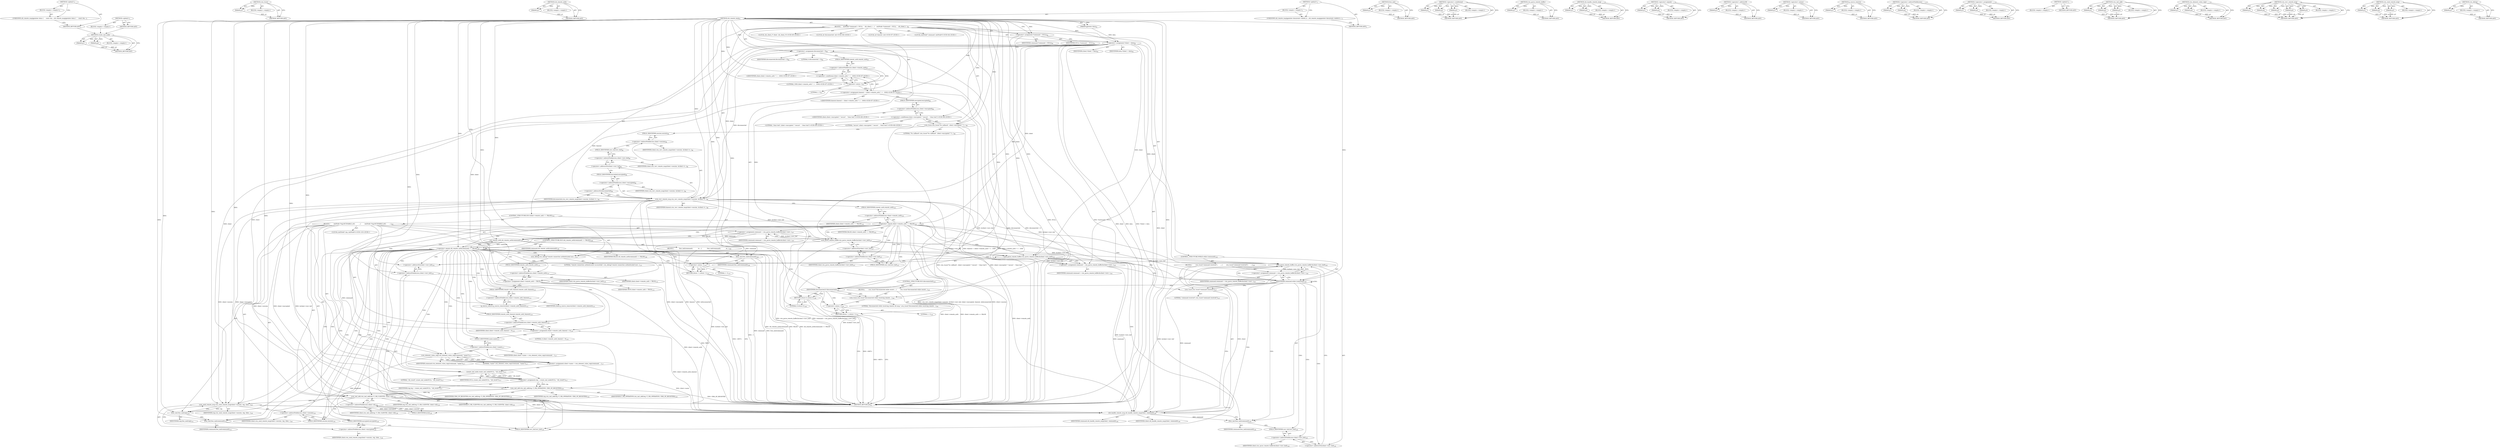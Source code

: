 digraph "crm_debug" {
vulnerable_6 [label=<(METHOD,&lt;global&gt;)<SUB>1</SUB>>];
vulnerable_7 [label=<(BLOCK,&lt;empty&gt;,&lt;empty&gt;)<SUB>1</SUB>>];
vulnerable_8 [label=<(UNKNOWN,cib_remote_msg(gpointer data)
 {
     const cha...,cib_remote_msg(gpointer data)
 {
     const cha...)<SUB>1</SUB>>];
vulnerable_9 [label=<(METHOD_RETURN,ANY)<SUB>1</SUB>>];
vulnerable_14 [label=<(METHOD,&lt;global&gt;)<SUB>1</SUB>>];
vulnerable_15 [label=<(BLOCK,&lt;empty&gt;,&lt;empty&gt;)>];
vulnerable_16 [label=<(METHOD_RETURN,ANY)>];
fixed_267 [label=<(METHOD,create_xml_node)>];
fixed_268 [label=<(PARAM,p1)>];
fixed_269 [label=<(PARAM,p2)>];
fixed_270 [label=<(BLOCK,&lt;empty&gt;,&lt;empty&gt;)>];
fixed_271 [label=<(METHOD_RETURN,ANY)>];
fixed_221 [label=<(METHOD,crm_trace)>];
fixed_222 [label=<(PARAM,p1)>];
fixed_223 [label=<(BLOCK,&lt;empty&gt;,&lt;empty&gt;)>];
fixed_224 [label=<(METHOD_RETURN,ANY)>];
fixed_246 [label=<(METHOD,cib_remote_auth)>];
fixed_247 [label=<(PARAM,p1)>];
fixed_248 [label=<(BLOCK,&lt;empty&gt;,&lt;empty&gt;)>];
fixed_249 [label=<(METHOD_RETURN,ANY)>];
fixed_6 [label=<(METHOD,&lt;global&gt;)<SUB>1</SUB>>];
fixed_7 [label=<(BLOCK,&lt;empty&gt;,&lt;empty&gt;)<SUB>1</SUB>>];
fixed_8 [label=<(UNKNOWN,cib_remote_msg(gpointer data)
static void
cib_h...,cib_remote_msg(gpointer data)
static void
cib_h...)<SUB>1</SUB>>];
fixed_9 [label=<(METHOD,cib_remote_msg)<SUB>61</SUB>>];
fixed_10 [label=<(PARAM,gpointer data)<SUB>62</SUB>>];
fixed_11 [label=<(BLOCK,{
    xmlNode *command = NULL;
    cib_client_t...,{
    xmlNode *command = NULL;
    cib_client_t...)<SUB>63</SUB>>];
fixed_12 [label="<(LOCAL,xmlNode* command: xmlNode*)<SUB>64</SUB>>"];
fixed_13 [label=<(&lt;operator&gt;.assignment,*command = NULL)<SUB>64</SUB>>];
fixed_14 [label=<(IDENTIFIER,command,*command = NULL)<SUB>64</SUB>>];
fixed_15 [label=<(IDENTIFIER,NULL,*command = NULL)<SUB>64</SUB>>];
fixed_16 [label="<(LOCAL,cib_client_t* client: cib_client_t*)<SUB>65</SUB>>"];
fixed_17 [label=<(&lt;operator&gt;.assignment,*client = data)<SUB>65</SUB>>];
fixed_18 [label=<(IDENTIFIER,client,*client = data)<SUB>65</SUB>>];
fixed_19 [label=<(IDENTIFIER,data,*client = data)<SUB>65</SUB>>];
fixed_20 [label="<(LOCAL,int disconnected: int)<SUB>66</SUB>>"];
fixed_21 [label=<(&lt;operator&gt;.assignment,disconnected = 0)<SUB>66</SUB>>];
fixed_22 [label=<(IDENTIFIER,disconnected,disconnected = 0)<SUB>66</SUB>>];
fixed_23 [label=<(LITERAL,0,disconnected = 0)<SUB>66</SUB>>];
fixed_24 [label="<(LOCAL,int timeout: int)<SUB>67</SUB>>"];
fixed_25 [label="<(&lt;operator&gt;.assignment,timeout = client-&gt;remote_auth ? -1 : 1000)<SUB>67</SUB>>"];
fixed_26 [label="<(IDENTIFIER,timeout,timeout = client-&gt;remote_auth ? -1 : 1000)<SUB>67</SUB>>"];
fixed_27 [label="<(&lt;operator&gt;.conditional,client-&gt;remote_auth ? -1 : 1000)<SUB>67</SUB>>"];
fixed_28 [label=<(&lt;operator&gt;.indirectFieldAccess,client-&gt;remote_auth)<SUB>67</SUB>>];
fixed_29 [label="<(IDENTIFIER,client,client-&gt;remote_auth ? -1 : 1000)<SUB>67</SUB>>"];
fixed_30 [label=<(FIELD_IDENTIFIER,remote_auth,remote_auth)<SUB>67</SUB>>];
fixed_31 [label=<(&lt;operator&gt;.minus,-1)<SUB>67</SUB>>];
fixed_32 [label=<(LITERAL,1,-1)<SUB>67</SUB>>];
fixed_33 [label="<(LITERAL,1000,client-&gt;remote_auth ? -1 : 1000)<SUB>67</SUB>>"];
fixed_34 [label=<(crm_trace,crm_trace(&quot;%s callback&quot;, client-&gt;encrypted ? &quot;s...)<SUB>69</SUB>>];
fixed_35 [label=<(LITERAL,&quot;%s callback&quot;,crm_trace(&quot;%s callback&quot;, client-&gt;encrypted ? &quot;s...)<SUB>69</SUB>>];
fixed_36 [label="<(&lt;operator&gt;.conditional,client-&gt;encrypted ? &quot;secure&quot; : &quot;clear-text&quot;)<SUB>69</SUB>>"];
fixed_37 [label=<(&lt;operator&gt;.indirectFieldAccess,client-&gt;encrypted)<SUB>69</SUB>>];
fixed_38 [label="<(IDENTIFIER,client,client-&gt;encrypted ? &quot;secure&quot; : &quot;clear-text&quot;)<SUB>69</SUB>>"];
fixed_39 [label=<(FIELD_IDENTIFIER,encrypted,encrypted)<SUB>69</SUB>>];
fixed_40 [label="<(LITERAL,&quot;secure&quot;,client-&gt;encrypted ? &quot;secure&quot; : &quot;clear-text&quot;)<SUB>69</SUB>>"];
fixed_41 [label="<(LITERAL,&quot;clear-text&quot;,client-&gt;encrypted ? &quot;secure&quot; : &quot;clear-text&quot;)<SUB>69</SUB>>"];
fixed_42 [label=<(crm_recv_remote_msg,crm_recv_remote_msg(client-&gt;session, &amp;client-&gt;r...)<SUB>99</SUB>>];
fixed_43 [label=<(&lt;operator&gt;.indirectFieldAccess,client-&gt;session)<SUB>99</SUB>>];
fixed_44 [label=<(IDENTIFIER,client,crm_recv_remote_msg(client-&gt;session, &amp;client-&gt;r...)<SUB>99</SUB>>];
fixed_45 [label=<(FIELD_IDENTIFIER,session,session)<SUB>99</SUB>>];
fixed_46 [label=<(&lt;operator&gt;.addressOf,&amp;client-&gt;recv_buf)<SUB>99</SUB>>];
fixed_47 [label=<(&lt;operator&gt;.indirectFieldAccess,client-&gt;recv_buf)<SUB>99</SUB>>];
fixed_48 [label=<(IDENTIFIER,client,crm_recv_remote_msg(client-&gt;session, &amp;client-&gt;r...)<SUB>99</SUB>>];
fixed_49 [label=<(FIELD_IDENTIFIER,recv_buf,recv_buf)<SUB>99</SUB>>];
fixed_50 [label=<(&lt;operator&gt;.indirectFieldAccess,client-&gt;encrypted)<SUB>99</SUB>>];
fixed_51 [label=<(IDENTIFIER,client,crm_recv_remote_msg(client-&gt;session, &amp;client-&gt;r...)<SUB>99</SUB>>];
fixed_52 [label=<(FIELD_IDENTIFIER,encrypted,encrypted)<SUB>99</SUB>>];
fixed_53 [label=<(IDENTIFIER,timeout,crm_recv_remote_msg(client-&gt;session, &amp;client-&gt;r...)<SUB>99</SUB>>];
fixed_54 [label=<(&lt;operator&gt;.addressOf,&amp;disconnected)<SUB>99</SUB>>];
fixed_55 [label=<(IDENTIFIER,disconnected,crm_recv_remote_msg(client-&gt;session, &amp;client-&gt;r...)<SUB>99</SUB>>];
fixed_56 [label=<(CONTROL_STRUCTURE,IF,if (client-&gt;remote_auth == FALSE))<SUB>102</SUB>>];
fixed_57 [label=<(&lt;operator&gt;.equals,client-&gt;remote_auth == FALSE)<SUB>102</SUB>>];
fixed_58 [label=<(&lt;operator&gt;.indirectFieldAccess,client-&gt;remote_auth)<SUB>102</SUB>>];
fixed_59 [label=<(IDENTIFIER,client,client-&gt;remote_auth == FALSE)<SUB>102</SUB>>];
fixed_60 [label=<(FIELD_IDENTIFIER,remote_auth,remote_auth)<SUB>102</SUB>>];
fixed_61 [label=<(IDENTIFIER,FALSE,client-&gt;remote_auth == FALSE)<SUB>102</SUB>>];
fixed_62 [label=<(BLOCK,{
        xmlNode *reg;
#if ENABLE_ACL
        ...,{
        xmlNode *reg;
#if ENABLE_ACL
        ...)<SUB>102</SUB>>];
fixed_63 [label="<(LOCAL,xmlNode* reg: xmlNode*)<SUB>103</SUB>>"];
fixed_64 [label=<(&lt;operator&gt;.assignment,command = crm_parse_remote_buffer(&amp;client-&gt;recv...)<SUB>107</SUB>>];
fixed_65 [label=<(IDENTIFIER,command,command = crm_parse_remote_buffer(&amp;client-&gt;recv...)<SUB>107</SUB>>];
fixed_66 [label=<(crm_parse_remote_buffer,crm_parse_remote_buffer(&amp;client-&gt;recv_buf))<SUB>107</SUB>>];
fixed_67 [label=<(&lt;operator&gt;.addressOf,&amp;client-&gt;recv_buf)<SUB>107</SUB>>];
fixed_68 [label=<(&lt;operator&gt;.indirectFieldAccess,client-&gt;recv_buf)<SUB>107</SUB>>];
fixed_69 [label=<(IDENTIFIER,client,crm_parse_remote_buffer(&amp;client-&gt;recv_buf))<SUB>107</SUB>>];
fixed_70 [label=<(FIELD_IDENTIFIER,recv_buf,recv_buf)<SUB>107</SUB>>];
fixed_71 [label=<(CONTROL_STRUCTURE,IF,if (cib_remote_auth(command) == FALSE))<SUB>108</SUB>>];
fixed_72 [label=<(&lt;operator&gt;.equals,cib_remote_auth(command) == FALSE)<SUB>108</SUB>>];
fixed_73 [label=<(cib_remote_auth,cib_remote_auth(command))<SUB>108</SUB>>];
fixed_74 [label=<(IDENTIFIER,command,cib_remote_auth(command))<SUB>108</SUB>>];
fixed_75 [label=<(IDENTIFIER,FALSE,cib_remote_auth(command) == FALSE)<SUB>108</SUB>>];
fixed_76 [label=<(BLOCK,{
            free_xml(command);
            re...,{
            free_xml(command);
            re...)<SUB>108</SUB>>];
fixed_77 [label=<(free_xml,free_xml(command))<SUB>109</SUB>>];
fixed_78 [label=<(IDENTIFIER,command,free_xml(command))<SUB>109</SUB>>];
fixed_79 [label=<(RETURN,return -1;,return -1;)<SUB>110</SUB>>];
fixed_80 [label=<(&lt;operator&gt;.minus,-1)<SUB>110</SUB>>];
fixed_81 [label=<(LITERAL,1,-1)<SUB>110</SUB>>];
fixed_82 [label=<(crm_debug,crm_debug(&quot;remote connection authenticated succ...)<SUB>113</SUB>>];
fixed_83 [label=<(LITERAL,&quot;remote connection authenticated successfully&quot;,crm_debug(&quot;remote connection authenticated succ...)<SUB>113</SUB>>];
fixed_84 [label=<(&lt;operator&gt;.assignment,client-&gt;remote_auth = TRUE)<SUB>114</SUB>>];
fixed_85 [label=<(&lt;operator&gt;.indirectFieldAccess,client-&gt;remote_auth)<SUB>114</SUB>>];
fixed_86 [label=<(IDENTIFIER,client,client-&gt;remote_auth = TRUE)<SUB>114</SUB>>];
fixed_87 [label=<(FIELD_IDENTIFIER,remote_auth,remote_auth)<SUB>114</SUB>>];
fixed_88 [label=<(IDENTIFIER,TRUE,client-&gt;remote_auth = TRUE)<SUB>114</SUB>>];
fixed_89 [label=<(g_source_remove,g_source_remove(client-&gt;remote_auth_timeout))<SUB>115</SUB>>];
fixed_90 [label=<(&lt;operator&gt;.indirectFieldAccess,client-&gt;remote_auth_timeout)<SUB>115</SUB>>];
fixed_91 [label=<(IDENTIFIER,client,g_source_remove(client-&gt;remote_auth_timeout))<SUB>115</SUB>>];
fixed_92 [label=<(FIELD_IDENTIFIER,remote_auth_timeout,remote_auth_timeout)<SUB>115</SUB>>];
fixed_93 [label=<(&lt;operator&gt;.assignment,client-&gt;remote_auth_timeout = 0)<SUB>116</SUB>>];
fixed_94 [label=<(&lt;operator&gt;.indirectFieldAccess,client-&gt;remote_auth_timeout)<SUB>116</SUB>>];
fixed_95 [label=<(IDENTIFIER,client,client-&gt;remote_auth_timeout = 0)<SUB>116</SUB>>];
fixed_96 [label=<(FIELD_IDENTIFIER,remote_auth_timeout,remote_auth_timeout)<SUB>116</SUB>>];
fixed_97 [label=<(LITERAL,0,client-&gt;remote_auth_timeout = 0)<SUB>116</SUB>>];
fixed_98 [label=<(&lt;operator&gt;.assignment,client-&gt;name = crm_element_value_copy(command, ...)<SUB>117</SUB>>];
fixed_99 [label=<(&lt;operator&gt;.indirectFieldAccess,client-&gt;name)<SUB>117</SUB>>];
fixed_100 [label=<(IDENTIFIER,client,client-&gt;name = crm_element_value_copy(command, ...)<SUB>117</SUB>>];
fixed_101 [label=<(FIELD_IDENTIFIER,name,name)<SUB>117</SUB>>];
fixed_102 [label=<(crm_element_value_copy,crm_element_value_copy(command, &quot;name&quot;))<SUB>117</SUB>>];
fixed_103 [label=<(IDENTIFIER,command,crm_element_value_copy(command, &quot;name&quot;))<SUB>117</SUB>>];
fixed_104 [label=<(LITERAL,&quot;name&quot;,crm_element_value_copy(command, &quot;name&quot;))<SUB>117</SUB>>];
fixed_105 [label=<(&lt;operator&gt;.assignment,reg = create_xml_node(NULL, &quot;cib_result&quot;))<SUB>127</SUB>>];
fixed_106 [label=<(IDENTIFIER,reg,reg = create_xml_node(NULL, &quot;cib_result&quot;))<SUB>127</SUB>>];
fixed_107 [label=<(create_xml_node,create_xml_node(NULL, &quot;cib_result&quot;))<SUB>127</SUB>>];
fixed_108 [label=<(IDENTIFIER,NULL,create_xml_node(NULL, &quot;cib_result&quot;))<SUB>127</SUB>>];
fixed_109 [label=<(LITERAL,&quot;cib_result&quot;,create_xml_node(NULL, &quot;cib_result&quot;))<SUB>127</SUB>>];
fixed_110 [label=<(crm_xml_add,crm_xml_add(reg, F_CIB_OPERATION, CRM_OP_REGISTER))<SUB>128</SUB>>];
fixed_111 [label=<(IDENTIFIER,reg,crm_xml_add(reg, F_CIB_OPERATION, CRM_OP_REGISTER))<SUB>128</SUB>>];
fixed_112 [label=<(IDENTIFIER,F_CIB_OPERATION,crm_xml_add(reg, F_CIB_OPERATION, CRM_OP_REGISTER))<SUB>128</SUB>>];
fixed_113 [label=<(IDENTIFIER,CRM_OP_REGISTER,crm_xml_add(reg, F_CIB_OPERATION, CRM_OP_REGISTER))<SUB>128</SUB>>];
fixed_114 [label=<(crm_xml_add,crm_xml_add(reg, F_CIB_CLIENTID, client-&gt;id))<SUB>129</SUB>>];
fixed_115 [label=<(IDENTIFIER,reg,crm_xml_add(reg, F_CIB_CLIENTID, client-&gt;id))<SUB>129</SUB>>];
fixed_116 [label=<(IDENTIFIER,F_CIB_CLIENTID,crm_xml_add(reg, F_CIB_CLIENTID, client-&gt;id))<SUB>129</SUB>>];
fixed_117 [label=<(&lt;operator&gt;.indirectFieldAccess,client-&gt;id)<SUB>129</SUB>>];
fixed_118 [label=<(IDENTIFIER,client,crm_xml_add(reg, F_CIB_CLIENTID, client-&gt;id))<SUB>129</SUB>>];
fixed_119 [label=<(FIELD_IDENTIFIER,id,id)<SUB>129</SUB>>];
fixed_120 [label=<(crm_send_remote_msg,crm_send_remote_msg(client-&gt;session, reg, clien...)<SUB>130</SUB>>];
fixed_121 [label=<(&lt;operator&gt;.indirectFieldAccess,client-&gt;session)<SUB>130</SUB>>];
fixed_122 [label=<(IDENTIFIER,client,crm_send_remote_msg(client-&gt;session, reg, clien...)<SUB>130</SUB>>];
fixed_123 [label=<(FIELD_IDENTIFIER,session,session)<SUB>130</SUB>>];
fixed_124 [label=<(IDENTIFIER,reg,crm_send_remote_msg(client-&gt;session, reg, clien...)<SUB>130</SUB>>];
fixed_125 [label=<(&lt;operator&gt;.indirectFieldAccess,client-&gt;encrypted)<SUB>130</SUB>>];
fixed_126 [label=<(IDENTIFIER,client,crm_send_remote_msg(client-&gt;session, reg, clien...)<SUB>130</SUB>>];
fixed_127 [label=<(FIELD_IDENTIFIER,encrypted,encrypted)<SUB>130</SUB>>];
fixed_128 [label=<(free_xml,free_xml(reg))<SUB>131</SUB>>];
fixed_129 [label=<(IDENTIFIER,reg,free_xml(reg))<SUB>131</SUB>>];
fixed_130 [label=<(free_xml,free_xml(command))<SUB>132</SUB>>];
fixed_131 [label=<(IDENTIFIER,command,free_xml(command))<SUB>132</SUB>>];
fixed_132 [label=<(&lt;operator&gt;.assignment,command = crm_parse_remote_buffer(&amp;client-&gt;recv...)<SUB>135</SUB>>];
fixed_133 [label=<(IDENTIFIER,command,command = crm_parse_remote_buffer(&amp;client-&gt;recv...)<SUB>135</SUB>>];
fixed_134 [label=<(crm_parse_remote_buffer,crm_parse_remote_buffer(&amp;client-&gt;recv_buf))<SUB>135</SUB>>];
fixed_135 [label=<(&lt;operator&gt;.addressOf,&amp;client-&gt;recv_buf)<SUB>135</SUB>>];
fixed_136 [label=<(&lt;operator&gt;.indirectFieldAccess,client-&gt;recv_buf)<SUB>135</SUB>>];
fixed_137 [label=<(IDENTIFIER,client,crm_parse_remote_buffer(&amp;client-&gt;recv_buf))<SUB>135</SUB>>];
fixed_138 [label=<(FIELD_IDENTIFIER,recv_buf,recv_buf)<SUB>135</SUB>>];
fixed_139 [label=<(CONTROL_STRUCTURE,WHILE,while (command))<SUB>136</SUB>>];
fixed_140 [label=<(IDENTIFIER,command,while (command))<SUB>136</SUB>>];
fixed_141 [label=<(BLOCK,{
        crm_trace(&quot;command received&quot;);
      ...,{
        crm_trace(&quot;command received&quot;);
      ...)<SUB>136</SUB>>];
fixed_142 [label=<(crm_trace,crm_trace(&quot;command received&quot;))<SUB>137</SUB>>];
fixed_143 [label=<(LITERAL,&quot;command received&quot;,crm_trace(&quot;command received&quot;))<SUB>137</SUB>>];
fixed_144 [label=<(cib_handle_remote_msg,cib_handle_remote_msg(client, command))<SUB>138</SUB>>];
fixed_145 [label=<(IDENTIFIER,client,cib_handle_remote_msg(client, command))<SUB>138</SUB>>];
fixed_146 [label=<(IDENTIFIER,command,cib_handle_remote_msg(client, command))<SUB>138</SUB>>];
fixed_147 [label=<(free_xml,free_xml(command))<SUB>139</SUB>>];
fixed_148 [label=<(IDENTIFIER,command,free_xml(command))<SUB>139</SUB>>];
fixed_149 [label=<(&lt;operator&gt;.assignment,command = crm_parse_remote_buffer(&amp;client-&gt;recv...)<SUB>140</SUB>>];
fixed_150 [label=<(IDENTIFIER,command,command = crm_parse_remote_buffer(&amp;client-&gt;recv...)<SUB>140</SUB>>];
fixed_151 [label=<(crm_parse_remote_buffer,crm_parse_remote_buffer(&amp;client-&gt;recv_buf))<SUB>140</SUB>>];
fixed_152 [label=<(&lt;operator&gt;.addressOf,&amp;client-&gt;recv_buf)<SUB>140</SUB>>];
fixed_153 [label=<(&lt;operator&gt;.indirectFieldAccess,client-&gt;recv_buf)<SUB>140</SUB>>];
fixed_154 [label=<(IDENTIFIER,client,crm_parse_remote_buffer(&amp;client-&gt;recv_buf))<SUB>140</SUB>>];
fixed_155 [label=<(FIELD_IDENTIFIER,recv_buf,recv_buf)<SUB>140</SUB>>];
fixed_156 [label=<(CONTROL_STRUCTURE,IF,if (disconnected))<SUB>143</SUB>>];
fixed_157 [label=<(IDENTIFIER,disconnected,if (disconnected))<SUB>143</SUB>>];
fixed_158 [label=<(BLOCK,{
        crm_trace(&quot;disconnected while receivi...,{
        crm_trace(&quot;disconnected while receivi...)<SUB>143</SUB>>];
fixed_159 [label=<(crm_trace,crm_trace(&quot;disconnected while receiving remote ...)<SUB>144</SUB>>];
fixed_160 [label=<(LITERAL,&quot;disconnected while receiving remote cib msg.&quot;,crm_trace(&quot;disconnected while receiving remote ...)<SUB>144</SUB>>];
fixed_161 [label=<(RETURN,return -1;,return -1;)<SUB>145</SUB>>];
fixed_162 [label=<(&lt;operator&gt;.minus,-1)<SUB>145</SUB>>];
fixed_163 [label=<(LITERAL,1,-1)<SUB>145</SUB>>];
fixed_164 [label=<(RETURN,return 0;,return 0;)<SUB>148</SUB>>];
fixed_165 [label=<(LITERAL,0,return 0;)<SUB>148</SUB>>];
fixed_166 [label=<(METHOD_RETURN,int)<SUB>61</SUB>>];
fixed_168 [label=<(METHOD_RETURN,ANY)<SUB>1</SUB>>];
fixed_250 [label=<(METHOD,free_xml)>];
fixed_251 [label=<(PARAM,p1)>];
fixed_252 [label=<(BLOCK,&lt;empty&gt;,&lt;empty&gt;)>];
fixed_253 [label=<(METHOD_RETURN,ANY)>];
fixed_206 [label=<(METHOD,&lt;operator&gt;.conditional)>];
fixed_207 [label=<(PARAM,p1)>];
fixed_208 [label=<(PARAM,p2)>];
fixed_209 [label=<(PARAM,p3)>];
fixed_210 [label=<(BLOCK,&lt;empty&gt;,&lt;empty&gt;)>];
fixed_211 [label=<(METHOD_RETURN,ANY)>];
fixed_242 [label=<(METHOD,crm_parse_remote_buffer)>];
fixed_243 [label=<(PARAM,p1)>];
fixed_244 [label=<(BLOCK,&lt;empty&gt;,&lt;empty&gt;)>];
fixed_245 [label=<(METHOD_RETURN,ANY)>];
fixed_284 [label=<(METHOD,cib_handle_remote_msg)>];
fixed_285 [label=<(PARAM,p1)>];
fixed_286 [label=<(PARAM,p2)>];
fixed_287 [label=<(BLOCK,&lt;empty&gt;,&lt;empty&gt;)>];
fixed_288 [label=<(METHOD_RETURN,ANY)>];
fixed_237 [label=<(METHOD,&lt;operator&gt;.equals)>];
fixed_238 [label=<(PARAM,p1)>];
fixed_239 [label=<(PARAM,p2)>];
fixed_240 [label=<(BLOCK,&lt;empty&gt;,&lt;empty&gt;)>];
fixed_241 [label=<(METHOD_RETURN,ANY)>];
fixed_233 [label=<(METHOD,&lt;operator&gt;.addressOf)>];
fixed_234 [label=<(PARAM,p1)>];
fixed_235 [label=<(BLOCK,&lt;empty&gt;,&lt;empty&gt;)>];
fixed_236 [label=<(METHOD_RETURN,ANY)>];
fixed_217 [label=<(METHOD,&lt;operator&gt;.minus)>];
fixed_218 [label=<(PARAM,p1)>];
fixed_219 [label=<(BLOCK,&lt;empty&gt;,&lt;empty&gt;)>];
fixed_220 [label=<(METHOD_RETURN,ANY)>];
fixed_258 [label=<(METHOD,g_source_remove)>];
fixed_259 [label=<(PARAM,p1)>];
fixed_260 [label=<(BLOCK,&lt;empty&gt;,&lt;empty&gt;)>];
fixed_261 [label=<(METHOD_RETURN,ANY)>];
fixed_212 [label=<(METHOD,&lt;operator&gt;.indirectFieldAccess)>];
fixed_213 [label=<(PARAM,p1)>];
fixed_214 [label=<(PARAM,p2)>];
fixed_215 [label=<(BLOCK,&lt;empty&gt;,&lt;empty&gt;)>];
fixed_216 [label=<(METHOD_RETURN,ANY)>];
fixed_201 [label=<(METHOD,&lt;operator&gt;.assignment)>];
fixed_202 [label=<(PARAM,p1)>];
fixed_203 [label=<(PARAM,p2)>];
fixed_204 [label=<(BLOCK,&lt;empty&gt;,&lt;empty&gt;)>];
fixed_205 [label=<(METHOD_RETURN,ANY)>];
fixed_195 [label=<(METHOD,&lt;global&gt;)<SUB>1</SUB>>];
fixed_196 [label=<(BLOCK,&lt;empty&gt;,&lt;empty&gt;)>];
fixed_197 [label=<(METHOD_RETURN,ANY)>];
fixed_272 [label=<(METHOD,crm_xml_add)>];
fixed_273 [label=<(PARAM,p1)>];
fixed_274 [label=<(PARAM,p2)>];
fixed_275 [label=<(PARAM,p3)>];
fixed_276 [label=<(BLOCK,&lt;empty&gt;,&lt;empty&gt;)>];
fixed_277 [label=<(METHOD_RETURN,ANY)>];
fixed_262 [label=<(METHOD,crm_element_value_copy)>];
fixed_263 [label=<(PARAM,p1)>];
fixed_264 [label=<(PARAM,p2)>];
fixed_265 [label=<(BLOCK,&lt;empty&gt;,&lt;empty&gt;)>];
fixed_266 [label=<(METHOD_RETURN,ANY)>];
fixed_225 [label=<(METHOD,crm_recv_remote_msg)>];
fixed_226 [label=<(PARAM,p1)>];
fixed_227 [label=<(PARAM,p2)>];
fixed_228 [label=<(PARAM,p3)>];
fixed_229 [label=<(PARAM,p4)>];
fixed_230 [label=<(PARAM,p5)>];
fixed_231 [label=<(BLOCK,&lt;empty&gt;,&lt;empty&gt;)>];
fixed_232 [label=<(METHOD_RETURN,ANY)>];
fixed_278 [label=<(METHOD,crm_send_remote_msg)>];
fixed_279 [label=<(PARAM,p1)>];
fixed_280 [label=<(PARAM,p2)>];
fixed_281 [label=<(PARAM,p3)>];
fixed_282 [label=<(BLOCK,&lt;empty&gt;,&lt;empty&gt;)>];
fixed_283 [label=<(METHOD_RETURN,ANY)>];
fixed_254 [label=<(METHOD,crm_debug)>];
fixed_255 [label=<(PARAM,p1)>];
fixed_256 [label=<(BLOCK,&lt;empty&gt;,&lt;empty&gt;)>];
fixed_257 [label=<(METHOD_RETURN,ANY)>];
vulnerable_6 -> vulnerable_7  [key=0, label="AST: "];
vulnerable_6 -> vulnerable_9  [key=0, label="AST: "];
vulnerable_6 -> vulnerable_8  [key=0, label="CFG: "];
vulnerable_7 -> vulnerable_8  [key=0, label="AST: "];
vulnerable_8 -> vulnerable_9  [key=0, label="CFG: "];
vulnerable_9 -> fixed_267  [key=0];
vulnerable_14 -> vulnerable_15  [key=0, label="AST: "];
vulnerable_14 -> vulnerable_16  [key=0, label="AST: "];
vulnerable_14 -> vulnerable_16  [key=1, label="CFG: "];
vulnerable_15 -> fixed_267  [key=0];
vulnerable_16 -> fixed_267  [key=0];
fixed_267 -> fixed_268  [key=0, label="AST: "];
fixed_267 -> fixed_268  [key=1, label="DDG: "];
fixed_267 -> fixed_270  [key=0, label="AST: "];
fixed_267 -> fixed_269  [key=0, label="AST: "];
fixed_267 -> fixed_269  [key=1, label="DDG: "];
fixed_267 -> fixed_271  [key=0, label="AST: "];
fixed_267 -> fixed_271  [key=1, label="CFG: "];
fixed_268 -> fixed_271  [key=0, label="DDG: p1"];
fixed_269 -> fixed_271  [key=0, label="DDG: p2"];
fixed_221 -> fixed_222  [key=0, label="AST: "];
fixed_221 -> fixed_222  [key=1, label="DDG: "];
fixed_221 -> fixed_223  [key=0, label="AST: "];
fixed_221 -> fixed_224  [key=0, label="AST: "];
fixed_221 -> fixed_224  [key=1, label="CFG: "];
fixed_222 -> fixed_224  [key=0, label="DDG: p1"];
fixed_246 -> fixed_247  [key=0, label="AST: "];
fixed_246 -> fixed_247  [key=1, label="DDG: "];
fixed_246 -> fixed_248  [key=0, label="AST: "];
fixed_246 -> fixed_249  [key=0, label="AST: "];
fixed_246 -> fixed_249  [key=1, label="CFG: "];
fixed_247 -> fixed_249  [key=0, label="DDG: p1"];
fixed_6 -> fixed_7  [key=0, label="AST: "];
fixed_6 -> fixed_168  [key=0, label="AST: "];
fixed_6 -> fixed_8  [key=0, label="CFG: "];
fixed_7 -> fixed_8  [key=0, label="AST: "];
fixed_7 -> fixed_9  [key=0, label="AST: "];
fixed_8 -> fixed_168  [key=0, label="CFG: "];
fixed_9 -> fixed_10  [key=0, label="AST: "];
fixed_9 -> fixed_10  [key=1, label="DDG: "];
fixed_9 -> fixed_11  [key=0, label="AST: "];
fixed_9 -> fixed_166  [key=0, label="AST: "];
fixed_9 -> fixed_13  [key=0, label="CFG: "];
fixed_9 -> fixed_13  [key=1, label="DDG: "];
fixed_9 -> fixed_17  [key=0, label="DDG: "];
fixed_9 -> fixed_21  [key=0, label="DDG: "];
fixed_9 -> fixed_25  [key=0, label="DDG: "];
fixed_9 -> fixed_164  [key=0, label="DDG: "];
fixed_9 -> fixed_34  [key=0, label="DDG: "];
fixed_9 -> fixed_42  [key=0, label="DDG: "];
fixed_9 -> fixed_140  [key=0, label="DDG: "];
fixed_9 -> fixed_157  [key=0, label="DDG: "];
fixed_9 -> fixed_165  [key=0, label="DDG: "];
fixed_9 -> fixed_27  [key=0, label="DDG: "];
fixed_9 -> fixed_36  [key=0, label="DDG: "];
fixed_9 -> fixed_57  [key=0, label="DDG: "];
fixed_9 -> fixed_84  [key=0, label="DDG: "];
fixed_9 -> fixed_93  [key=0, label="DDG: "];
fixed_9 -> fixed_31  [key=0, label="DDG: "];
fixed_9 -> fixed_82  [key=0, label="DDG: "];
fixed_9 -> fixed_110  [key=0, label="DDG: "];
fixed_9 -> fixed_114  [key=0, label="DDG: "];
fixed_9 -> fixed_120  [key=0, label="DDG: "];
fixed_9 -> fixed_128  [key=0, label="DDG: "];
fixed_9 -> fixed_130  [key=0, label="DDG: "];
fixed_9 -> fixed_142  [key=0, label="DDG: "];
fixed_9 -> fixed_144  [key=0, label="DDG: "];
fixed_9 -> fixed_147  [key=0, label="DDG: "];
fixed_9 -> fixed_159  [key=0, label="DDG: "];
fixed_9 -> fixed_72  [key=0, label="DDG: "];
fixed_9 -> fixed_102  [key=0, label="DDG: "];
fixed_9 -> fixed_107  [key=0, label="DDG: "];
fixed_9 -> fixed_162  [key=0, label="DDG: "];
fixed_9 -> fixed_73  [key=0, label="DDG: "];
fixed_9 -> fixed_77  [key=0, label="DDG: "];
fixed_9 -> fixed_80  [key=0, label="DDG: "];
fixed_10 -> fixed_17  [key=0, label="DDG: data"];
fixed_11 -> fixed_12  [key=0, label="AST: "];
fixed_11 -> fixed_13  [key=0, label="AST: "];
fixed_11 -> fixed_16  [key=0, label="AST: "];
fixed_11 -> fixed_17  [key=0, label="AST: "];
fixed_11 -> fixed_20  [key=0, label="AST: "];
fixed_11 -> fixed_21  [key=0, label="AST: "];
fixed_11 -> fixed_24  [key=0, label="AST: "];
fixed_11 -> fixed_25  [key=0, label="AST: "];
fixed_11 -> fixed_34  [key=0, label="AST: "];
fixed_11 -> fixed_42  [key=0, label="AST: "];
fixed_11 -> fixed_56  [key=0, label="AST: "];
fixed_11 -> fixed_132  [key=0, label="AST: "];
fixed_11 -> fixed_139  [key=0, label="AST: "];
fixed_11 -> fixed_156  [key=0, label="AST: "];
fixed_11 -> fixed_164  [key=0, label="AST: "];
fixed_13 -> fixed_14  [key=0, label="AST: "];
fixed_13 -> fixed_15  [key=0, label="AST: "];
fixed_13 -> fixed_17  [key=0, label="CFG: "];
fixed_13 -> fixed_166  [key=0, label="DDG: NULL"];
fixed_13 -> fixed_166  [key=1, label="DDG: *command = NULL"];
fixed_17 -> fixed_18  [key=0, label="AST: "];
fixed_17 -> fixed_19  [key=0, label="AST: "];
fixed_17 -> fixed_21  [key=0, label="CFG: "];
fixed_17 -> fixed_166  [key=0, label="DDG: client"];
fixed_17 -> fixed_166  [key=1, label="DDG: data"];
fixed_17 -> fixed_166  [key=2, label="DDG: *client = data"];
fixed_17 -> fixed_42  [key=0, label="DDG: client"];
fixed_17 -> fixed_57  [key=0, label="DDG: client"];
fixed_17 -> fixed_134  [key=0, label="DDG: client"];
fixed_17 -> fixed_89  [key=0, label="DDG: client"];
fixed_17 -> fixed_114  [key=0, label="DDG: client"];
fixed_17 -> fixed_120  [key=0, label="DDG: client"];
fixed_17 -> fixed_144  [key=0, label="DDG: client"];
fixed_17 -> fixed_66  [key=0, label="DDG: client"];
fixed_17 -> fixed_151  [key=0, label="DDG: client"];
fixed_21 -> fixed_22  [key=0, label="AST: "];
fixed_21 -> fixed_23  [key=0, label="AST: "];
fixed_21 -> fixed_30  [key=0, label="CFG: "];
fixed_21 -> fixed_166  [key=0, label="DDG: disconnected"];
fixed_21 -> fixed_166  [key=1, label="DDG: disconnected = 0"];
fixed_21 -> fixed_42  [key=0, label="DDG: disconnected"];
fixed_25 -> fixed_26  [key=0, label="AST: "];
fixed_25 -> fixed_27  [key=0, label="AST: "];
fixed_25 -> fixed_39  [key=0, label="CFG: "];
fixed_25 -> fixed_166  [key=0, label="DDG: client-&gt;remote_auth ? -1 : 1000"];
fixed_25 -> fixed_166  [key=1, label="DDG: timeout = client-&gt;remote_auth ? -1 : 1000"];
fixed_25 -> fixed_42  [key=0, label="DDG: timeout"];
fixed_27 -> fixed_28  [key=0, label="AST: "];
fixed_27 -> fixed_31  [key=0, label="AST: "];
fixed_27 -> fixed_33  [key=0, label="AST: "];
fixed_27 -> fixed_25  [key=0, label="CFG: "];
fixed_28 -> fixed_29  [key=0, label="AST: "];
fixed_28 -> fixed_30  [key=0, label="AST: "];
fixed_28 -> fixed_31  [key=0, label="CFG: "];
fixed_28 -> fixed_31  [key=1, label="CDG: "];
fixed_28 -> fixed_27  [key=0, label="CFG: "];
fixed_30 -> fixed_28  [key=0, label="CFG: "];
fixed_31 -> fixed_32  [key=0, label="AST: "];
fixed_31 -> fixed_27  [key=0, label="CFG: "];
fixed_31 -> fixed_27  [key=1, label="DDG: 1"];
fixed_31 -> fixed_25  [key=0, label="DDG: 1"];
fixed_34 -> fixed_35  [key=0, label="AST: "];
fixed_34 -> fixed_36  [key=0, label="AST: "];
fixed_34 -> fixed_45  [key=0, label="CFG: "];
fixed_34 -> fixed_166  [key=0, label="DDG: client-&gt;encrypted ? &quot;secure&quot; : &quot;clear-text&quot;"];
fixed_34 -> fixed_166  [key=1, label="DDG: crm_trace(&quot;%s callback&quot;, client-&gt;encrypted ? &quot;secure&quot; : &quot;clear-text&quot;)"];
fixed_36 -> fixed_37  [key=0, label="AST: "];
fixed_36 -> fixed_40  [key=0, label="AST: "];
fixed_36 -> fixed_41  [key=0, label="AST: "];
fixed_36 -> fixed_34  [key=0, label="CFG: "];
fixed_37 -> fixed_38  [key=0, label="AST: "];
fixed_37 -> fixed_39  [key=0, label="AST: "];
fixed_37 -> fixed_36  [key=0, label="CFG: "];
fixed_39 -> fixed_37  [key=0, label="CFG: "];
fixed_42 -> fixed_43  [key=0, label="AST: "];
fixed_42 -> fixed_46  [key=0, label="AST: "];
fixed_42 -> fixed_50  [key=0, label="AST: "];
fixed_42 -> fixed_53  [key=0, label="AST: "];
fixed_42 -> fixed_54  [key=0, label="AST: "];
fixed_42 -> fixed_60  [key=0, label="CFG: "];
fixed_42 -> fixed_166  [key=0, label="DDG: client-&gt;session"];
fixed_42 -> fixed_166  [key=1, label="DDG: client-&gt;encrypted"];
fixed_42 -> fixed_166  [key=2, label="DDG: timeout"];
fixed_42 -> fixed_166  [key=3, label="DDG: &amp;disconnected"];
fixed_42 -> fixed_166  [key=4, label="DDG: crm_recv_remote_msg(client-&gt;session, &amp;client-&gt;recv_buf, client-&gt;encrypted, timeout, &amp;disconnected)"];
fixed_42 -> fixed_134  [key=0, label="DDG: &amp;client-&gt;recv_buf"];
fixed_42 -> fixed_120  [key=0, label="DDG: client-&gt;session"];
fixed_42 -> fixed_120  [key=1, label="DDG: client-&gt;encrypted"];
fixed_42 -> fixed_144  [key=0, label="DDG: client-&gt;session"];
fixed_42 -> fixed_144  [key=1, label="DDG: client-&gt;encrypted"];
fixed_42 -> fixed_144  [key=2, label="DDG: &amp;client-&gt;recv_buf"];
fixed_42 -> fixed_66  [key=0, label="DDG: &amp;client-&gt;recv_buf"];
fixed_42 -> fixed_151  [key=0, label="DDG: &amp;client-&gt;recv_buf"];
fixed_43 -> fixed_44  [key=0, label="AST: "];
fixed_43 -> fixed_45  [key=0, label="AST: "];
fixed_43 -> fixed_49  [key=0, label="CFG: "];
fixed_45 -> fixed_43  [key=0, label="CFG: "];
fixed_46 -> fixed_47  [key=0, label="AST: "];
fixed_46 -> fixed_52  [key=0, label="CFG: "];
fixed_47 -> fixed_48  [key=0, label="AST: "];
fixed_47 -> fixed_49  [key=0, label="AST: "];
fixed_47 -> fixed_46  [key=0, label="CFG: "];
fixed_49 -> fixed_47  [key=0, label="CFG: "];
fixed_50 -> fixed_51  [key=0, label="AST: "];
fixed_50 -> fixed_52  [key=0, label="AST: "];
fixed_50 -> fixed_54  [key=0, label="CFG: "];
fixed_52 -> fixed_50  [key=0, label="CFG: "];
fixed_54 -> fixed_55  [key=0, label="AST: "];
fixed_54 -> fixed_42  [key=0, label="CFG: "];
fixed_56 -> fixed_57  [key=0, label="AST: "];
fixed_56 -> fixed_62  [key=0, label="AST: "];
fixed_57 -> fixed_58  [key=0, label="AST: "];
fixed_57 -> fixed_61  [key=0, label="AST: "];
fixed_57 -> fixed_70  [key=0, label="CFG: "];
fixed_57 -> fixed_70  [key=1, label="CDG: "];
fixed_57 -> fixed_138  [key=0, label="CFG: "];
fixed_57 -> fixed_138  [key=1, label="CDG: "];
fixed_57 -> fixed_166  [key=0, label="DDG: client-&gt;remote_auth"];
fixed_57 -> fixed_166  [key=1, label="DDG: client-&gt;remote_auth == FALSE"];
fixed_57 -> fixed_144  [key=0, label="DDG: client-&gt;remote_auth"];
fixed_57 -> fixed_72  [key=0, label="DDG: FALSE"];
fixed_57 -> fixed_72  [key=1, label="CDG: "];
fixed_57 -> fixed_68  [key=0, label="CDG: "];
fixed_57 -> fixed_73  [key=0, label="CDG: "];
fixed_57 -> fixed_64  [key=0, label="CDG: "];
fixed_57 -> fixed_136  [key=0, label="CDG: "];
fixed_57 -> fixed_132  [key=0, label="CDG: "];
fixed_57 -> fixed_67  [key=0, label="CDG: "];
fixed_57 -> fixed_134  [key=0, label="CDG: "];
fixed_57 -> fixed_66  [key=0, label="CDG: "];
fixed_57 -> fixed_157  [key=0, label="CDG: "];
fixed_57 -> fixed_140  [key=0, label="CDG: "];
fixed_57 -> fixed_135  [key=0, label="CDG: "];
fixed_58 -> fixed_59  [key=0, label="AST: "];
fixed_58 -> fixed_60  [key=0, label="AST: "];
fixed_58 -> fixed_57  [key=0, label="CFG: "];
fixed_60 -> fixed_58  [key=0, label="CFG: "];
fixed_62 -> fixed_63  [key=0, label="AST: "];
fixed_62 -> fixed_64  [key=0, label="AST: "];
fixed_62 -> fixed_71  [key=0, label="AST: "];
fixed_62 -> fixed_82  [key=0, label="AST: "];
fixed_62 -> fixed_84  [key=0, label="AST: "];
fixed_62 -> fixed_89  [key=0, label="AST: "];
fixed_62 -> fixed_93  [key=0, label="AST: "];
fixed_62 -> fixed_98  [key=0, label="AST: "];
fixed_62 -> fixed_105  [key=0, label="AST: "];
fixed_62 -> fixed_110  [key=0, label="AST: "];
fixed_62 -> fixed_114  [key=0, label="AST: "];
fixed_62 -> fixed_120  [key=0, label="AST: "];
fixed_62 -> fixed_128  [key=0, label="AST: "];
fixed_62 -> fixed_130  [key=0, label="AST: "];
fixed_64 -> fixed_65  [key=0, label="AST: "];
fixed_64 -> fixed_66  [key=0, label="AST: "];
fixed_64 -> fixed_73  [key=0, label="CFG: "];
fixed_64 -> fixed_73  [key=1, label="DDG: command"];
fixed_64 -> fixed_166  [key=0, label="DDG: crm_parse_remote_buffer(&amp;client-&gt;recv_buf)"];
fixed_64 -> fixed_166  [key=1, label="DDG: command = crm_parse_remote_buffer(&amp;client-&gt;recv_buf)"];
fixed_66 -> fixed_67  [key=0, label="AST: "];
fixed_66 -> fixed_64  [key=0, label="CFG: "];
fixed_66 -> fixed_64  [key=1, label="DDG: &amp;client-&gt;recv_buf"];
fixed_66 -> fixed_166  [key=0, label="DDG: &amp;client-&gt;recv_buf"];
fixed_66 -> fixed_134  [key=0, label="DDG: &amp;client-&gt;recv_buf"];
fixed_66 -> fixed_144  [key=0, label="DDG: &amp;client-&gt;recv_buf"];
fixed_66 -> fixed_151  [key=0, label="DDG: &amp;client-&gt;recv_buf"];
fixed_67 -> fixed_68  [key=0, label="AST: "];
fixed_67 -> fixed_66  [key=0, label="CFG: "];
fixed_68 -> fixed_69  [key=0, label="AST: "];
fixed_68 -> fixed_70  [key=0, label="AST: "];
fixed_68 -> fixed_67  [key=0, label="CFG: "];
fixed_70 -> fixed_68  [key=0, label="CFG: "];
fixed_71 -> fixed_72  [key=0, label="AST: "];
fixed_71 -> fixed_76  [key=0, label="AST: "];
fixed_72 -> fixed_73  [key=0, label="AST: "];
fixed_72 -> fixed_75  [key=0, label="AST: "];
fixed_72 -> fixed_77  [key=0, label="CFG: "];
fixed_72 -> fixed_77  [key=1, label="CDG: "];
fixed_72 -> fixed_82  [key=0, label="CFG: "];
fixed_72 -> fixed_82  [key=1, label="CDG: "];
fixed_72 -> fixed_166  [key=0, label="DDG: cib_remote_auth(command)"];
fixed_72 -> fixed_166  [key=1, label="DDG: FALSE"];
fixed_72 -> fixed_166  [key=2, label="DDG: cib_remote_auth(command) == FALSE"];
fixed_72 -> fixed_107  [key=0, label="CDG: "];
fixed_72 -> fixed_94  [key=0, label="CDG: "];
fixed_72 -> fixed_96  [key=0, label="CDG: "];
fixed_72 -> fixed_98  [key=0, label="CDG: "];
fixed_72 -> fixed_120  [key=0, label="CDG: "];
fixed_72 -> fixed_136  [key=0, label="CDG: "];
fixed_72 -> fixed_128  [key=0, label="CDG: "];
fixed_72 -> fixed_84  [key=0, label="CDG: "];
fixed_72 -> fixed_102  [key=0, label="CDG: "];
fixed_72 -> fixed_114  [key=0, label="CDG: "];
fixed_72 -> fixed_85  [key=0, label="CDG: "];
fixed_72 -> fixed_132  [key=0, label="CDG: "];
fixed_72 -> fixed_119  [key=0, label="CDG: "];
fixed_72 -> fixed_121  [key=0, label="CDG: "];
fixed_72 -> fixed_92  [key=0, label="CDG: "];
fixed_72 -> fixed_87  [key=0, label="CDG: "];
fixed_72 -> fixed_134  [key=0, label="CDG: "];
fixed_72 -> fixed_138  [key=0, label="CDG: "];
fixed_72 -> fixed_93  [key=0, label="CDG: "];
fixed_72 -> fixed_101  [key=0, label="CDG: "];
fixed_72 -> fixed_90  [key=0, label="CDG: "];
fixed_72 -> fixed_79  [key=0, label="CDG: "];
fixed_72 -> fixed_80  [key=0, label="CDG: "];
fixed_72 -> fixed_130  [key=0, label="CDG: "];
fixed_72 -> fixed_127  [key=0, label="CDG: "];
fixed_72 -> fixed_89  [key=0, label="CDG: "];
fixed_72 -> fixed_99  [key=0, label="CDG: "];
fixed_72 -> fixed_123  [key=0, label="CDG: "];
fixed_72 -> fixed_157  [key=0, label="CDG: "];
fixed_72 -> fixed_140  [key=0, label="CDG: "];
fixed_72 -> fixed_105  [key=0, label="CDG: "];
fixed_72 -> fixed_135  [key=0, label="CDG: "];
fixed_72 -> fixed_110  [key=0, label="CDG: "];
fixed_72 -> fixed_117  [key=0, label="CDG: "];
fixed_72 -> fixed_125  [key=0, label="CDG: "];
fixed_73 -> fixed_74  [key=0, label="AST: "];
fixed_73 -> fixed_72  [key=0, label="CFG: "];
fixed_73 -> fixed_72  [key=1, label="DDG: command"];
fixed_73 -> fixed_102  [key=0, label="DDG: command"];
fixed_73 -> fixed_77  [key=0, label="DDG: command"];
fixed_76 -> fixed_77  [key=0, label="AST: "];
fixed_76 -> fixed_79  [key=0, label="AST: "];
fixed_77 -> fixed_78  [key=0, label="AST: "];
fixed_77 -> fixed_80  [key=0, label="CFG: "];
fixed_77 -> fixed_166  [key=0, label="DDG: command"];
fixed_77 -> fixed_166  [key=1, label="DDG: free_xml(command)"];
fixed_79 -> fixed_80  [key=0, label="AST: "];
fixed_79 -> fixed_166  [key=0, label="CFG: "];
fixed_79 -> fixed_166  [key=1, label="DDG: &lt;RET&gt;"];
fixed_80 -> fixed_81  [key=0, label="AST: "];
fixed_80 -> fixed_79  [key=0, label="CFG: "];
fixed_80 -> fixed_79  [key=1, label="DDG: -1"];
fixed_80 -> fixed_166  [key=0, label="DDG: -1"];
fixed_82 -> fixed_83  [key=0, label="AST: "];
fixed_82 -> fixed_87  [key=0, label="CFG: "];
fixed_84 -> fixed_85  [key=0, label="AST: "];
fixed_84 -> fixed_88  [key=0, label="AST: "];
fixed_84 -> fixed_92  [key=0, label="CFG: "];
fixed_84 -> fixed_166  [key=0, label="DDG: TRUE"];
fixed_84 -> fixed_144  [key=0, label="DDG: client-&gt;remote_auth"];
fixed_85 -> fixed_86  [key=0, label="AST: "];
fixed_85 -> fixed_87  [key=0, label="AST: "];
fixed_85 -> fixed_84  [key=0, label="CFG: "];
fixed_87 -> fixed_85  [key=0, label="CFG: "];
fixed_89 -> fixed_90  [key=0, label="AST: "];
fixed_89 -> fixed_96  [key=0, label="CFG: "];
fixed_90 -> fixed_91  [key=0, label="AST: "];
fixed_90 -> fixed_92  [key=0, label="AST: "];
fixed_90 -> fixed_89  [key=0, label="CFG: "];
fixed_92 -> fixed_90  [key=0, label="CFG: "];
fixed_93 -> fixed_94  [key=0, label="AST: "];
fixed_93 -> fixed_97  [key=0, label="AST: "];
fixed_93 -> fixed_101  [key=0, label="CFG: "];
fixed_93 -> fixed_144  [key=0, label="DDG: client-&gt;remote_auth_timeout"];
fixed_94 -> fixed_95  [key=0, label="AST: "];
fixed_94 -> fixed_96  [key=0, label="AST: "];
fixed_94 -> fixed_93  [key=0, label="CFG: "];
fixed_96 -> fixed_94  [key=0, label="CFG: "];
fixed_98 -> fixed_99  [key=0, label="AST: "];
fixed_98 -> fixed_102  [key=0, label="AST: "];
fixed_98 -> fixed_107  [key=0, label="CFG: "];
fixed_98 -> fixed_144  [key=0, label="DDG: client-&gt;name"];
fixed_99 -> fixed_100  [key=0, label="AST: "];
fixed_99 -> fixed_101  [key=0, label="AST: "];
fixed_99 -> fixed_102  [key=0, label="CFG: "];
fixed_101 -> fixed_99  [key=0, label="CFG: "];
fixed_102 -> fixed_103  [key=0, label="AST: "];
fixed_102 -> fixed_104  [key=0, label="AST: "];
fixed_102 -> fixed_98  [key=0, label="CFG: "];
fixed_102 -> fixed_98  [key=1, label="DDG: command"];
fixed_102 -> fixed_98  [key=2, label="DDG: &quot;name&quot;"];
fixed_102 -> fixed_130  [key=0, label="DDG: command"];
fixed_105 -> fixed_106  [key=0, label="AST: "];
fixed_105 -> fixed_107  [key=0, label="AST: "];
fixed_105 -> fixed_110  [key=0, label="CFG: "];
fixed_105 -> fixed_110  [key=1, label="DDG: reg"];
fixed_107 -> fixed_108  [key=0, label="AST: "];
fixed_107 -> fixed_109  [key=0, label="AST: "];
fixed_107 -> fixed_105  [key=0, label="CFG: "];
fixed_107 -> fixed_105  [key=1, label="DDG: NULL"];
fixed_107 -> fixed_105  [key=2, label="DDG: &quot;cib_result&quot;"];
fixed_110 -> fixed_111  [key=0, label="AST: "];
fixed_110 -> fixed_112  [key=0, label="AST: "];
fixed_110 -> fixed_113  [key=0, label="AST: "];
fixed_110 -> fixed_119  [key=0, label="CFG: "];
fixed_110 -> fixed_166  [key=0, label="DDG: CRM_OP_REGISTER"];
fixed_110 -> fixed_114  [key=0, label="DDG: reg"];
fixed_114 -> fixed_115  [key=0, label="AST: "];
fixed_114 -> fixed_116  [key=0, label="AST: "];
fixed_114 -> fixed_117  [key=0, label="AST: "];
fixed_114 -> fixed_123  [key=0, label="CFG: "];
fixed_114 -> fixed_166  [key=0, label="DDG: F_CIB_CLIENTID"];
fixed_114 -> fixed_120  [key=0, label="DDG: reg"];
fixed_114 -> fixed_144  [key=0, label="DDG: client-&gt;id"];
fixed_117 -> fixed_118  [key=0, label="AST: "];
fixed_117 -> fixed_119  [key=0, label="AST: "];
fixed_117 -> fixed_114  [key=0, label="CFG: "];
fixed_119 -> fixed_117  [key=0, label="CFG: "];
fixed_120 -> fixed_121  [key=0, label="AST: "];
fixed_120 -> fixed_124  [key=0, label="AST: "];
fixed_120 -> fixed_125  [key=0, label="AST: "];
fixed_120 -> fixed_128  [key=0, label="CFG: "];
fixed_120 -> fixed_128  [key=1, label="DDG: reg"];
fixed_120 -> fixed_144  [key=0, label="DDG: client-&gt;session"];
fixed_120 -> fixed_144  [key=1, label="DDG: client-&gt;encrypted"];
fixed_121 -> fixed_122  [key=0, label="AST: "];
fixed_121 -> fixed_123  [key=0, label="AST: "];
fixed_121 -> fixed_127  [key=0, label="CFG: "];
fixed_123 -> fixed_121  [key=0, label="CFG: "];
fixed_125 -> fixed_126  [key=0, label="AST: "];
fixed_125 -> fixed_127  [key=0, label="AST: "];
fixed_125 -> fixed_120  [key=0, label="CFG: "];
fixed_127 -> fixed_125  [key=0, label="CFG: "];
fixed_128 -> fixed_129  [key=0, label="AST: "];
fixed_128 -> fixed_130  [key=0, label="CFG: "];
fixed_130 -> fixed_131  [key=0, label="AST: "];
fixed_130 -> fixed_138  [key=0, label="CFG: "];
fixed_132 -> fixed_133  [key=0, label="AST: "];
fixed_132 -> fixed_134  [key=0, label="AST: "];
fixed_132 -> fixed_140  [key=0, label="CFG: "];
fixed_132 -> fixed_144  [key=0, label="DDG: command"];
fixed_134 -> fixed_135  [key=0, label="AST: "];
fixed_134 -> fixed_132  [key=0, label="CFG: "];
fixed_134 -> fixed_132  [key=1, label="DDG: &amp;client-&gt;recv_buf"];
fixed_134 -> fixed_144  [key=0, label="DDG: &amp;client-&gt;recv_buf"];
fixed_134 -> fixed_151  [key=0, label="DDG: &amp;client-&gt;recv_buf"];
fixed_135 -> fixed_136  [key=0, label="AST: "];
fixed_135 -> fixed_134  [key=0, label="CFG: "];
fixed_136 -> fixed_137  [key=0, label="AST: "];
fixed_136 -> fixed_138  [key=0, label="AST: "];
fixed_136 -> fixed_135  [key=0, label="CFG: "];
fixed_138 -> fixed_136  [key=0, label="CFG: "];
fixed_139 -> fixed_140  [key=0, label="AST: "];
fixed_139 -> fixed_141  [key=0, label="AST: "];
fixed_140 -> fixed_157  [key=0, label="CFG: "];
fixed_140 -> fixed_142  [key=0, label="CFG: "];
fixed_140 -> fixed_142  [key=1, label="CDG: "];
fixed_140 -> fixed_149  [key=0, label="CDG: "];
fixed_140 -> fixed_151  [key=0, label="CDG: "];
fixed_140 -> fixed_153  [key=0, label="CDG: "];
fixed_140 -> fixed_144  [key=0, label="CDG: "];
fixed_140 -> fixed_152  [key=0, label="CDG: "];
fixed_140 -> fixed_155  [key=0, label="CDG: "];
fixed_140 -> fixed_140  [key=0, label="CDG: "];
fixed_140 -> fixed_147  [key=0, label="CDG: "];
fixed_141 -> fixed_142  [key=0, label="AST: "];
fixed_141 -> fixed_144  [key=0, label="AST: "];
fixed_141 -> fixed_147  [key=0, label="AST: "];
fixed_141 -> fixed_149  [key=0, label="AST: "];
fixed_142 -> fixed_143  [key=0, label="AST: "];
fixed_142 -> fixed_144  [key=0, label="CFG: "];
fixed_144 -> fixed_145  [key=0, label="AST: "];
fixed_144 -> fixed_146  [key=0, label="AST: "];
fixed_144 -> fixed_147  [key=0, label="CFG: "];
fixed_144 -> fixed_147  [key=1, label="DDG: command"];
fixed_144 -> fixed_151  [key=0, label="DDG: client"];
fixed_147 -> fixed_148  [key=0, label="AST: "];
fixed_147 -> fixed_155  [key=0, label="CFG: "];
fixed_149 -> fixed_150  [key=0, label="AST: "];
fixed_149 -> fixed_151  [key=0, label="AST: "];
fixed_149 -> fixed_140  [key=0, label="CFG: "];
fixed_149 -> fixed_144  [key=0, label="DDG: command"];
fixed_151 -> fixed_152  [key=0, label="AST: "];
fixed_151 -> fixed_149  [key=0, label="CFG: "];
fixed_151 -> fixed_149  [key=1, label="DDG: &amp;client-&gt;recv_buf"];
fixed_151 -> fixed_144  [key=0, label="DDG: &amp;client-&gt;recv_buf"];
fixed_152 -> fixed_153  [key=0, label="AST: "];
fixed_152 -> fixed_151  [key=0, label="CFG: "];
fixed_153 -> fixed_154  [key=0, label="AST: "];
fixed_153 -> fixed_155  [key=0, label="AST: "];
fixed_153 -> fixed_152  [key=0, label="CFG: "];
fixed_155 -> fixed_153  [key=0, label="CFG: "];
fixed_156 -> fixed_157  [key=0, label="AST: "];
fixed_156 -> fixed_158  [key=0, label="AST: "];
fixed_157 -> fixed_159  [key=0, label="CFG: "];
fixed_157 -> fixed_159  [key=1, label="CDG: "];
fixed_157 -> fixed_164  [key=0, label="CFG: "];
fixed_157 -> fixed_164  [key=1, label="CDG: "];
fixed_157 -> fixed_161  [key=0, label="CDG: "];
fixed_157 -> fixed_162  [key=0, label="CDG: "];
fixed_158 -> fixed_159  [key=0, label="AST: "];
fixed_158 -> fixed_161  [key=0, label="AST: "];
fixed_159 -> fixed_160  [key=0, label="AST: "];
fixed_159 -> fixed_162  [key=0, label="CFG: "];
fixed_161 -> fixed_162  [key=0, label="AST: "];
fixed_161 -> fixed_166  [key=0, label="CFG: "];
fixed_161 -> fixed_166  [key=1, label="DDG: &lt;RET&gt;"];
fixed_162 -> fixed_163  [key=0, label="AST: "];
fixed_162 -> fixed_161  [key=0, label="CFG: "];
fixed_162 -> fixed_161  [key=1, label="DDG: -1"];
fixed_164 -> fixed_165  [key=0, label="AST: "];
fixed_164 -> fixed_166  [key=0, label="CFG: "];
fixed_164 -> fixed_166  [key=1, label="DDG: &lt;RET&gt;"];
fixed_165 -> fixed_164  [key=0, label="DDG: 0"];
fixed_250 -> fixed_251  [key=0, label="AST: "];
fixed_250 -> fixed_251  [key=1, label="DDG: "];
fixed_250 -> fixed_252  [key=0, label="AST: "];
fixed_250 -> fixed_253  [key=0, label="AST: "];
fixed_250 -> fixed_253  [key=1, label="CFG: "];
fixed_251 -> fixed_253  [key=0, label="DDG: p1"];
fixed_206 -> fixed_207  [key=0, label="AST: "];
fixed_206 -> fixed_207  [key=1, label="DDG: "];
fixed_206 -> fixed_210  [key=0, label="AST: "];
fixed_206 -> fixed_208  [key=0, label="AST: "];
fixed_206 -> fixed_208  [key=1, label="DDG: "];
fixed_206 -> fixed_211  [key=0, label="AST: "];
fixed_206 -> fixed_211  [key=1, label="CFG: "];
fixed_206 -> fixed_209  [key=0, label="AST: "];
fixed_206 -> fixed_209  [key=1, label="DDG: "];
fixed_207 -> fixed_211  [key=0, label="DDG: p1"];
fixed_208 -> fixed_211  [key=0, label="DDG: p2"];
fixed_209 -> fixed_211  [key=0, label="DDG: p3"];
fixed_242 -> fixed_243  [key=0, label="AST: "];
fixed_242 -> fixed_243  [key=1, label="DDG: "];
fixed_242 -> fixed_244  [key=0, label="AST: "];
fixed_242 -> fixed_245  [key=0, label="AST: "];
fixed_242 -> fixed_245  [key=1, label="CFG: "];
fixed_243 -> fixed_245  [key=0, label="DDG: p1"];
fixed_284 -> fixed_285  [key=0, label="AST: "];
fixed_284 -> fixed_285  [key=1, label="DDG: "];
fixed_284 -> fixed_287  [key=0, label="AST: "];
fixed_284 -> fixed_286  [key=0, label="AST: "];
fixed_284 -> fixed_286  [key=1, label="DDG: "];
fixed_284 -> fixed_288  [key=0, label="AST: "];
fixed_284 -> fixed_288  [key=1, label="CFG: "];
fixed_285 -> fixed_288  [key=0, label="DDG: p1"];
fixed_286 -> fixed_288  [key=0, label="DDG: p2"];
fixed_237 -> fixed_238  [key=0, label="AST: "];
fixed_237 -> fixed_238  [key=1, label="DDG: "];
fixed_237 -> fixed_240  [key=0, label="AST: "];
fixed_237 -> fixed_239  [key=0, label="AST: "];
fixed_237 -> fixed_239  [key=1, label="DDG: "];
fixed_237 -> fixed_241  [key=0, label="AST: "];
fixed_237 -> fixed_241  [key=1, label="CFG: "];
fixed_238 -> fixed_241  [key=0, label="DDG: p1"];
fixed_239 -> fixed_241  [key=0, label="DDG: p2"];
fixed_233 -> fixed_234  [key=0, label="AST: "];
fixed_233 -> fixed_234  [key=1, label="DDG: "];
fixed_233 -> fixed_235  [key=0, label="AST: "];
fixed_233 -> fixed_236  [key=0, label="AST: "];
fixed_233 -> fixed_236  [key=1, label="CFG: "];
fixed_234 -> fixed_236  [key=0, label="DDG: p1"];
fixed_217 -> fixed_218  [key=0, label="AST: "];
fixed_217 -> fixed_218  [key=1, label="DDG: "];
fixed_217 -> fixed_219  [key=0, label="AST: "];
fixed_217 -> fixed_220  [key=0, label="AST: "];
fixed_217 -> fixed_220  [key=1, label="CFG: "];
fixed_218 -> fixed_220  [key=0, label="DDG: p1"];
fixed_258 -> fixed_259  [key=0, label="AST: "];
fixed_258 -> fixed_259  [key=1, label="DDG: "];
fixed_258 -> fixed_260  [key=0, label="AST: "];
fixed_258 -> fixed_261  [key=0, label="AST: "];
fixed_258 -> fixed_261  [key=1, label="CFG: "];
fixed_259 -> fixed_261  [key=0, label="DDG: p1"];
fixed_212 -> fixed_213  [key=0, label="AST: "];
fixed_212 -> fixed_213  [key=1, label="DDG: "];
fixed_212 -> fixed_215  [key=0, label="AST: "];
fixed_212 -> fixed_214  [key=0, label="AST: "];
fixed_212 -> fixed_214  [key=1, label="DDG: "];
fixed_212 -> fixed_216  [key=0, label="AST: "];
fixed_212 -> fixed_216  [key=1, label="CFG: "];
fixed_213 -> fixed_216  [key=0, label="DDG: p1"];
fixed_214 -> fixed_216  [key=0, label="DDG: p2"];
fixed_201 -> fixed_202  [key=0, label="AST: "];
fixed_201 -> fixed_202  [key=1, label="DDG: "];
fixed_201 -> fixed_204  [key=0, label="AST: "];
fixed_201 -> fixed_203  [key=0, label="AST: "];
fixed_201 -> fixed_203  [key=1, label="DDG: "];
fixed_201 -> fixed_205  [key=0, label="AST: "];
fixed_201 -> fixed_205  [key=1, label="CFG: "];
fixed_202 -> fixed_205  [key=0, label="DDG: p1"];
fixed_203 -> fixed_205  [key=0, label="DDG: p2"];
fixed_195 -> fixed_196  [key=0, label="AST: "];
fixed_195 -> fixed_197  [key=0, label="AST: "];
fixed_195 -> fixed_197  [key=1, label="CFG: "];
fixed_272 -> fixed_273  [key=0, label="AST: "];
fixed_272 -> fixed_273  [key=1, label="DDG: "];
fixed_272 -> fixed_276  [key=0, label="AST: "];
fixed_272 -> fixed_274  [key=0, label="AST: "];
fixed_272 -> fixed_274  [key=1, label="DDG: "];
fixed_272 -> fixed_277  [key=0, label="AST: "];
fixed_272 -> fixed_277  [key=1, label="CFG: "];
fixed_272 -> fixed_275  [key=0, label="AST: "];
fixed_272 -> fixed_275  [key=1, label="DDG: "];
fixed_273 -> fixed_277  [key=0, label="DDG: p1"];
fixed_274 -> fixed_277  [key=0, label="DDG: p2"];
fixed_275 -> fixed_277  [key=0, label="DDG: p3"];
fixed_262 -> fixed_263  [key=0, label="AST: "];
fixed_262 -> fixed_263  [key=1, label="DDG: "];
fixed_262 -> fixed_265  [key=0, label="AST: "];
fixed_262 -> fixed_264  [key=0, label="AST: "];
fixed_262 -> fixed_264  [key=1, label="DDG: "];
fixed_262 -> fixed_266  [key=0, label="AST: "];
fixed_262 -> fixed_266  [key=1, label="CFG: "];
fixed_263 -> fixed_266  [key=0, label="DDG: p1"];
fixed_264 -> fixed_266  [key=0, label="DDG: p2"];
fixed_225 -> fixed_226  [key=0, label="AST: "];
fixed_225 -> fixed_226  [key=1, label="DDG: "];
fixed_225 -> fixed_231  [key=0, label="AST: "];
fixed_225 -> fixed_227  [key=0, label="AST: "];
fixed_225 -> fixed_227  [key=1, label="DDG: "];
fixed_225 -> fixed_232  [key=0, label="AST: "];
fixed_225 -> fixed_232  [key=1, label="CFG: "];
fixed_225 -> fixed_228  [key=0, label="AST: "];
fixed_225 -> fixed_228  [key=1, label="DDG: "];
fixed_225 -> fixed_229  [key=0, label="AST: "];
fixed_225 -> fixed_229  [key=1, label="DDG: "];
fixed_225 -> fixed_230  [key=0, label="AST: "];
fixed_225 -> fixed_230  [key=1, label="DDG: "];
fixed_226 -> fixed_232  [key=0, label="DDG: p1"];
fixed_227 -> fixed_232  [key=0, label="DDG: p2"];
fixed_228 -> fixed_232  [key=0, label="DDG: p3"];
fixed_229 -> fixed_232  [key=0, label="DDG: p4"];
fixed_230 -> fixed_232  [key=0, label="DDG: p5"];
fixed_278 -> fixed_279  [key=0, label="AST: "];
fixed_278 -> fixed_279  [key=1, label="DDG: "];
fixed_278 -> fixed_282  [key=0, label="AST: "];
fixed_278 -> fixed_280  [key=0, label="AST: "];
fixed_278 -> fixed_280  [key=1, label="DDG: "];
fixed_278 -> fixed_283  [key=0, label="AST: "];
fixed_278 -> fixed_283  [key=1, label="CFG: "];
fixed_278 -> fixed_281  [key=0, label="AST: "];
fixed_278 -> fixed_281  [key=1, label="DDG: "];
fixed_279 -> fixed_283  [key=0, label="DDG: p1"];
fixed_280 -> fixed_283  [key=0, label="DDG: p2"];
fixed_281 -> fixed_283  [key=0, label="DDG: p3"];
fixed_254 -> fixed_255  [key=0, label="AST: "];
fixed_254 -> fixed_255  [key=1, label="DDG: "];
fixed_254 -> fixed_256  [key=0, label="AST: "];
fixed_254 -> fixed_257  [key=0, label="AST: "];
fixed_254 -> fixed_257  [key=1, label="CFG: "];
fixed_255 -> fixed_257  [key=0, label="DDG: p1"];
}
